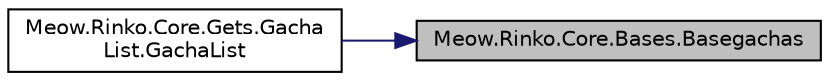 digraph "Meow.Rinko.Core.Bases.Basegachas"
{
 // LATEX_PDF_SIZE
  edge [fontname="Helvetica",fontsize="10",labelfontname="Helvetica",labelfontsize="10"];
  node [fontname="Helvetica",fontsize="10",shape=record];
  rankdir="RL";
  Node1 [label="Meow.Rinko.Core.Bases.Basegachas",height=0.2,width=0.4,color="black", fillcolor="grey75", style="filled", fontcolor="black",tooltip="所有卡池"];
  Node1 -> Node2 [dir="back",color="midnightblue",fontsize="10",style="solid",fontname="Helvetica"];
  Node2 [label="Meow.Rinko.Core.Gets.Gacha\lList.GachaList",height=0.2,width=0.4,color="black", fillcolor="white", style="filled",URL="$classMeow_1_1Rinko_1_1Core_1_1Gets_1_1GachaList.html#ac1916e644645b9926af91a537c0531c0",tooltip="初始化所有卡池列表"];
}
